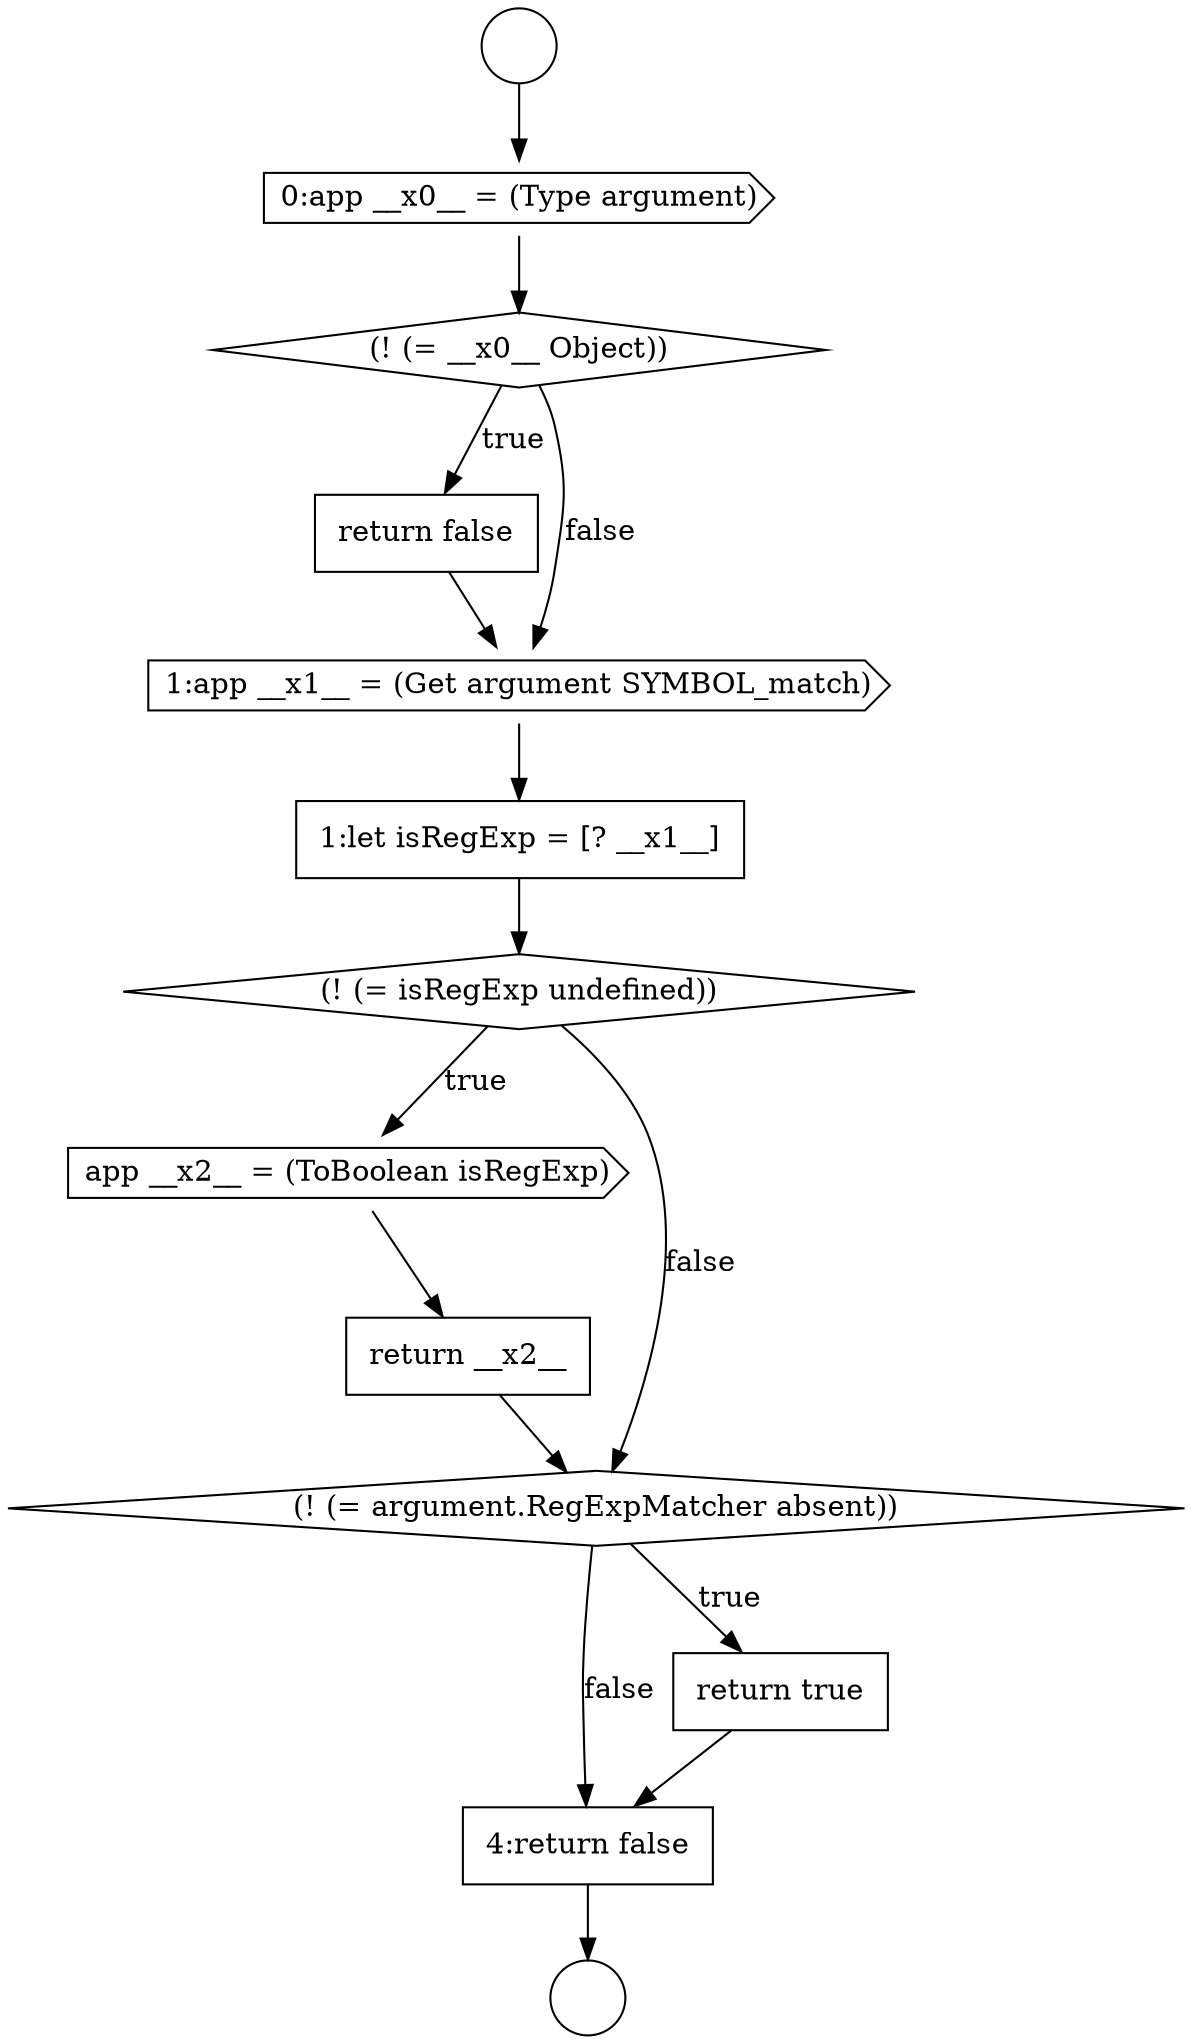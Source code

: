 digraph {
  node460 [shape=none, margin=0, label=<<font color="black">
    <table border="0" cellborder="1" cellspacing="0" cellpadding="10">
      <tr><td align="left">1:let isRegExp = [? __x1__]</td></tr>
    </table>
  </font>> color="black" fillcolor="white" style=filled]
  node457 [shape=diamond, label=<<font color="black">(! (= __x0__ Object))</font>> color="black" fillcolor="white" style=filled]
  node466 [shape=none, margin=0, label=<<font color="black">
    <table border="0" cellborder="1" cellspacing="0" cellpadding="10">
      <tr><td align="left">4:return false</td></tr>
    </table>
  </font>> color="black" fillcolor="white" style=filled]
  node462 [shape=cds, label=<<font color="black">app __x2__ = (ToBoolean isRegExp)</font>> color="black" fillcolor="white" style=filled]
  node455 [shape=circle label=" " color="black" fillcolor="white" style=filled]
  node458 [shape=none, margin=0, label=<<font color="black">
    <table border="0" cellborder="1" cellspacing="0" cellpadding="10">
      <tr><td align="left">return false</td></tr>
    </table>
  </font>> color="black" fillcolor="white" style=filled]
  node463 [shape=none, margin=0, label=<<font color="black">
    <table border="0" cellborder="1" cellspacing="0" cellpadding="10">
      <tr><td align="left">return __x2__</td></tr>
    </table>
  </font>> color="black" fillcolor="white" style=filled]
  node465 [shape=none, margin=0, label=<<font color="black">
    <table border="0" cellborder="1" cellspacing="0" cellpadding="10">
      <tr><td align="left">return true</td></tr>
    </table>
  </font>> color="black" fillcolor="white" style=filled]
  node454 [shape=circle label=" " color="black" fillcolor="white" style=filled]
  node461 [shape=diamond, label=<<font color="black">(! (= isRegExp undefined))</font>> color="black" fillcolor="white" style=filled]
  node456 [shape=cds, label=<<font color="black">0:app __x0__ = (Type argument)</font>> color="black" fillcolor="white" style=filled]
  node464 [shape=diamond, label=<<font color="black">(! (= argument.RegExpMatcher absent))</font>> color="black" fillcolor="white" style=filled]
  node459 [shape=cds, label=<<font color="black">1:app __x1__ = (Get argument SYMBOL_match)</font>> color="black" fillcolor="white" style=filled]
  node460 -> node461 [ color="black"]
  node458 -> node459 [ color="black"]
  node463 -> node464 [ color="black"]
  node459 -> node460 [ color="black"]
  node465 -> node466 [ color="black"]
  node461 -> node462 [label=<<font color="black">true</font>> color="black"]
  node461 -> node464 [label=<<font color="black">false</font>> color="black"]
  node456 -> node457 [ color="black"]
  node454 -> node456 [ color="black"]
  node464 -> node465 [label=<<font color="black">true</font>> color="black"]
  node464 -> node466 [label=<<font color="black">false</font>> color="black"]
  node466 -> node455 [ color="black"]
  node457 -> node458 [label=<<font color="black">true</font>> color="black"]
  node457 -> node459 [label=<<font color="black">false</font>> color="black"]
  node462 -> node463 [ color="black"]
}

